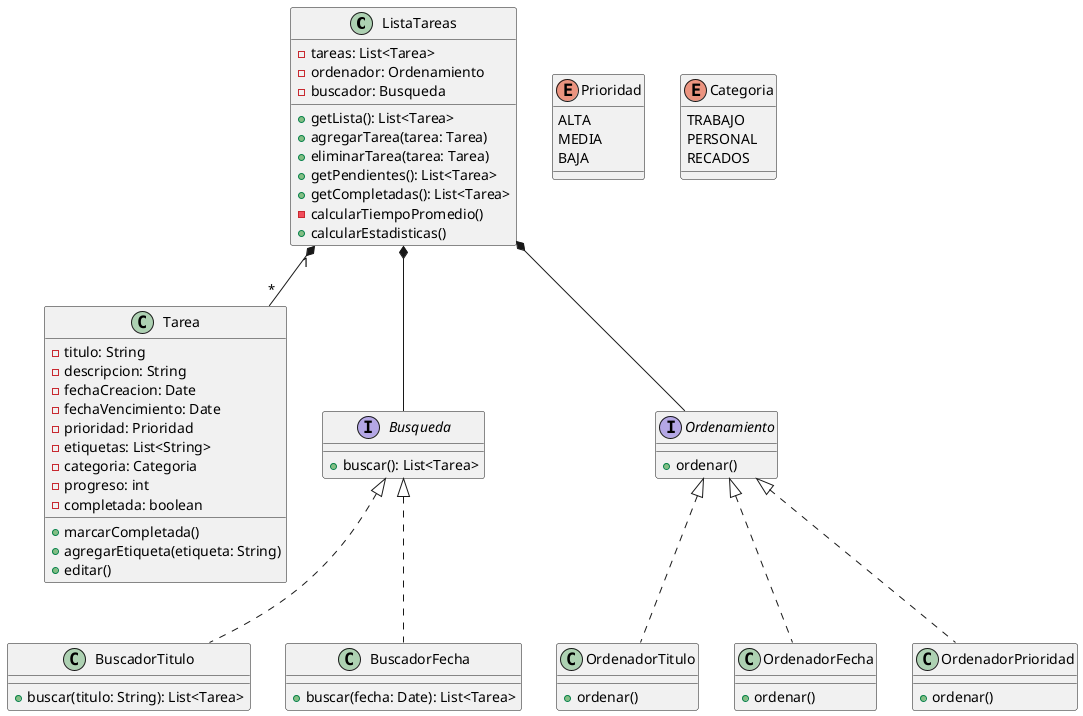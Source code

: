 @startuml diagramaClase

class ListaTareas {
    - tareas: List<Tarea>
    - ordenador: Ordenamiento
    - buscador: Busqueda
    + getLista(): List<Tarea>
    + agregarTarea(tarea: Tarea)
    + eliminarTarea(tarea: Tarea)
    + getPendientes(): List<Tarea>
    + getCompletadas(): List<Tarea>
    - calcularTiempoPromedio()
    + calcularEstadisticas()
}

class Tarea {
    - titulo: String
    - descripcion: String
    - fechaCreacion: Date
    - fechaVencimiento: Date
    - prioridad: Prioridad
    - etiquetas: List<String>
    - categoria: Categoria
    - progreso: int
    - completada: boolean
    + marcarCompletada()
    + agregarEtiqueta(etiqueta: String)
    + editar()
}

interface Busqueda {
    + buscar(): List<Tarea>
}

interface Ordenamiento {
    + ordenar()
}

class BuscadorTitulo implements Busqueda {
    + buscar(titulo: String): List<Tarea>
}

class BuscadorFecha implements Busqueda {
    + buscar(fecha: Date): List<Tarea>
}

class OrdenadorTitulo implements Ordenamiento {
    + ordenar()
}

class OrdenadorFecha implements Ordenamiento {
    + ordenar()
}

class OrdenadorPrioridad implements Ordenamiento {
    + ordenar()
}

enum Prioridad {
    ALTA
    MEDIA
    BAJA
}

enum Categoria {
    TRABAJO
    PERSONAL
    RECADOS
}

ListaTareas "1" *-- "*" Tarea
ListaTareas *-- Busqueda
ListaTareas *-- Ordenamiento

@enduml